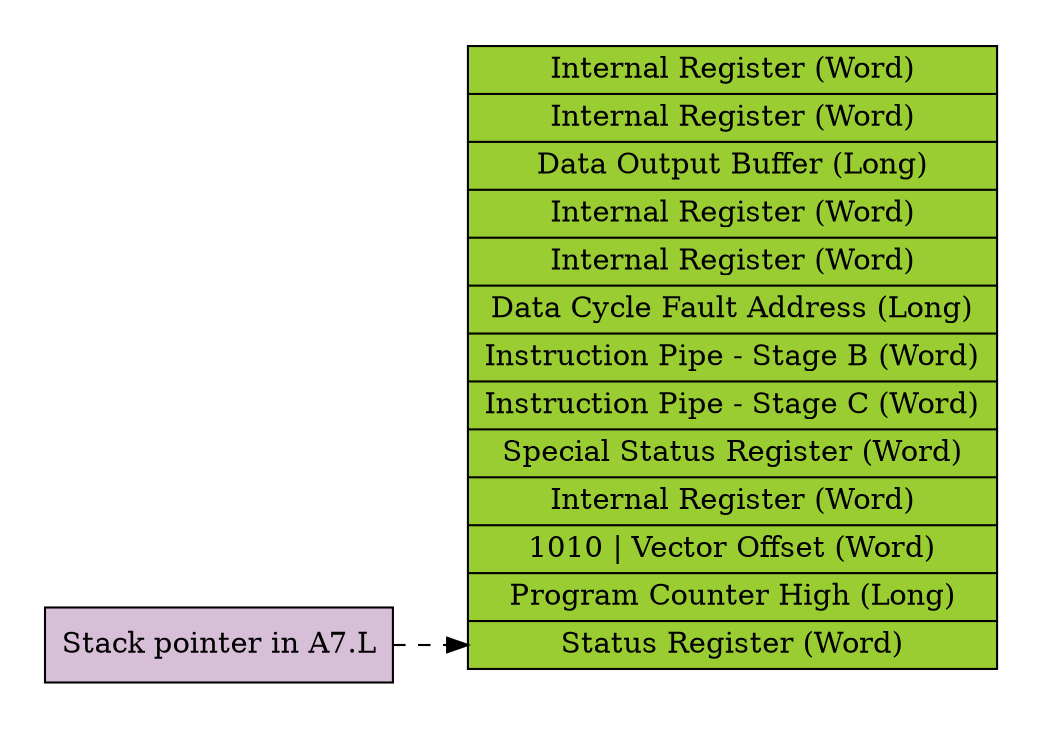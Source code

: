 // dot -T png -o exception_1_2.png exception_1_2.dot


digraph structs {
    rankdir=LR
    
    // Captions are commented because we supply one in the LaTeX source.
    //label="MC68020 Short Bus Cycle Stack Frame";
    pad="0.3";
    

    // Structure defaults, unless specified otherwise.
    node [shape=record style=filled];

// Structures...
    // If you want to split structures over multiple lines, then
    // put the | on the next line. 

    structSP    [label="<sp> Stack pointer in A7.L" 
                    fillcolor=thistle
                ];

    structStack  [label="Internal Register (Word)
                    |               Internal Register (Word)
                    |               Data Output Buffer (Long)
                    |               Internal Register (Word)
                    |               Internal Register (Word)
                    |               Data Cycle Fault Address (Long)
                    |               Instruction Pipe - Stage B (Word)
                    |               Instruction Pipe - Stage C (Word)
                    |               Special Status Register (Word)
                    | <intreg>      Internal Register (Word)
                    | <1010>        1010 \| Vector Offset (Word)
                    | <pc>          Program Counter High (Long)
                    | <sr>          Status Register (Word)" 
                    fillcolor=yellowgreen
                 ];


// Connecting lines...
    edge [style="dashed"];
      structSP:sp -> structStack:sr;
}



